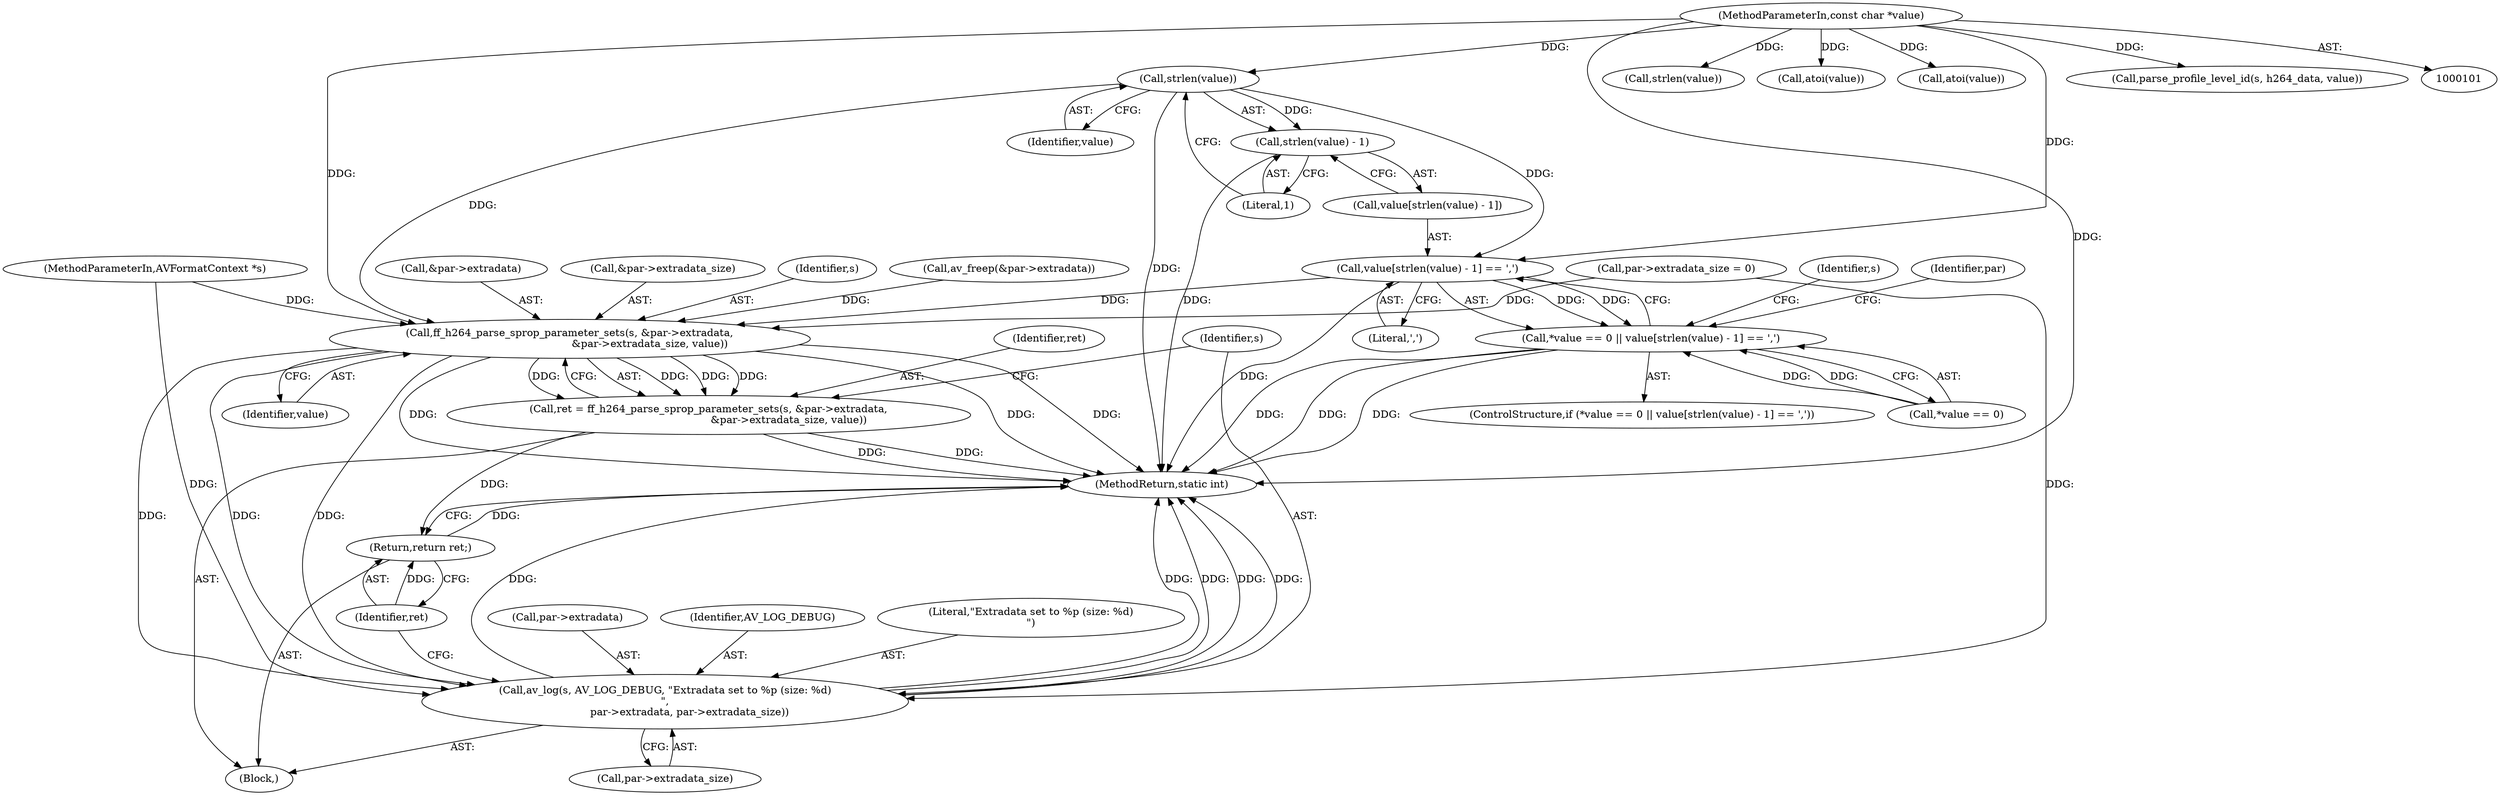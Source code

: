 digraph "0_FFmpeg_c42a1388a6d1bfd8001bf6a4241d8ca27e49326d@API" {
"1000176" [label="(Call,strlen(value))"];
"1000106" [label="(MethodParameterIn,const char *value)"];
"1000172" [label="(Call,value[strlen(value) - 1] == ',')"];
"1000167" [label="(Call,*value == 0 || value[strlen(value) - 1] == ',')"];
"1000199" [label="(Call,ff_h264_parse_sprop_parameter_sets(s, &par->extradata,\n                                                 &par->extradata_size, value))"];
"1000197" [label="(Call,ret = ff_h264_parse_sprop_parameter_sets(s, &par->extradata,\n                                                 &par->extradata_size, value))"];
"1000220" [label="(Return,return ret;)"];
"1000210" [label="(Call,av_log(s, AV_LOG_DEBUG, \"Extradata set to %p (size: %d)\n\",\n               par->extradata, par->extradata_size))"];
"1000175" [label="(Call,strlen(value) - 1)"];
"1000151" [label="(Call,strlen(value))"];
"1000211" [label="(Identifier,s)"];
"1000187" [label="(Call,par->extradata_size = 0)"];
"1000124" [label="(Call,atoi(value))"];
"1000179" [label="(Literal,',')"];
"1000172" [label="(Call,value[strlen(value) - 1] == ',')"];
"1000178" [label="(Literal,1)"];
"1000201" [label="(Call,&par->extradata)"];
"1000177" [label="(Identifier,value)"];
"1000106" [label="(MethodParameterIn,const char *value)"];
"1000130" [label="(Call,atoi(value))"];
"1000168" [label="(Call,*value == 0)"];
"1000164" [label="(Block,)"];
"1000221" [label="(Identifier,ret)"];
"1000175" [label="(Call,strlen(value) - 1)"];
"1000220" [label="(Return,return ret;)"];
"1000198" [label="(Identifier,ret)"];
"1000176" [label="(Call,strlen(value))"];
"1000199" [label="(Call,ff_h264_parse_sprop_parameter_sets(s, &par->extradata,\n                                                 &par->extradata_size, value))"];
"1000205" [label="(Call,&par->extradata_size)"];
"1000209" [label="(Identifier,value)"];
"1000200" [label="(Identifier,s)"];
"1000102" [label="(MethodParameterIn,AVFormatContext *s)"];
"1000214" [label="(Call,par->extradata)"];
"1000212" [label="(Identifier,AV_LOG_DEBUG)"];
"1000197" [label="(Call,ret = ff_h264_parse_sprop_parameter_sets(s, &par->extradata,\n                                                 &par->extradata_size, value))"];
"1000210" [label="(Call,av_log(s, AV_LOG_DEBUG, \"Extradata set to %p (size: %d)\n\",\n               par->extradata, par->extradata_size))"];
"1000217" [label="(Call,par->extradata_size)"];
"1000213" [label="(Literal,\"Extradata set to %p (size: %d)\n\")"];
"1000224" [label="(MethodReturn,static int)"];
"1000154" [label="(Call,parse_profile_level_id(s, h264_data, value))"];
"1000182" [label="(Identifier,s)"];
"1000166" [label="(ControlStructure,if (*value == 0 || value[strlen(value) - 1] == ','))"];
"1000189" [label="(Identifier,par)"];
"1000173" [label="(Call,value[strlen(value) - 1])"];
"1000167" [label="(Call,*value == 0 || value[strlen(value) - 1] == ',')"];
"1000192" [label="(Call,av_freep(&par->extradata))"];
"1000176" -> "1000175"  [label="AST: "];
"1000176" -> "1000177"  [label="CFG: "];
"1000177" -> "1000176"  [label="AST: "];
"1000178" -> "1000176"  [label="CFG: "];
"1000176" -> "1000224"  [label="DDG: "];
"1000176" -> "1000172"  [label="DDG: "];
"1000176" -> "1000175"  [label="DDG: "];
"1000106" -> "1000176"  [label="DDG: "];
"1000176" -> "1000199"  [label="DDG: "];
"1000106" -> "1000101"  [label="AST: "];
"1000106" -> "1000224"  [label="DDG: "];
"1000106" -> "1000124"  [label="DDG: "];
"1000106" -> "1000130"  [label="DDG: "];
"1000106" -> "1000151"  [label="DDG: "];
"1000106" -> "1000154"  [label="DDG: "];
"1000106" -> "1000172"  [label="DDG: "];
"1000106" -> "1000199"  [label="DDG: "];
"1000172" -> "1000167"  [label="AST: "];
"1000172" -> "1000179"  [label="CFG: "];
"1000173" -> "1000172"  [label="AST: "];
"1000179" -> "1000172"  [label="AST: "];
"1000167" -> "1000172"  [label="CFG: "];
"1000172" -> "1000224"  [label="DDG: "];
"1000172" -> "1000167"  [label="DDG: "];
"1000172" -> "1000167"  [label="DDG: "];
"1000172" -> "1000199"  [label="DDG: "];
"1000167" -> "1000166"  [label="AST: "];
"1000167" -> "1000168"  [label="CFG: "];
"1000168" -> "1000167"  [label="AST: "];
"1000182" -> "1000167"  [label="CFG: "];
"1000189" -> "1000167"  [label="CFG: "];
"1000167" -> "1000224"  [label="DDG: "];
"1000167" -> "1000224"  [label="DDG: "];
"1000167" -> "1000224"  [label="DDG: "];
"1000168" -> "1000167"  [label="DDG: "];
"1000168" -> "1000167"  [label="DDG: "];
"1000199" -> "1000197"  [label="AST: "];
"1000199" -> "1000209"  [label="CFG: "];
"1000200" -> "1000199"  [label="AST: "];
"1000201" -> "1000199"  [label="AST: "];
"1000205" -> "1000199"  [label="AST: "];
"1000209" -> "1000199"  [label="AST: "];
"1000197" -> "1000199"  [label="CFG: "];
"1000199" -> "1000224"  [label="DDG: "];
"1000199" -> "1000224"  [label="DDG: "];
"1000199" -> "1000224"  [label="DDG: "];
"1000199" -> "1000197"  [label="DDG: "];
"1000199" -> "1000197"  [label="DDG: "];
"1000199" -> "1000197"  [label="DDG: "];
"1000199" -> "1000197"  [label="DDG: "];
"1000102" -> "1000199"  [label="DDG: "];
"1000192" -> "1000199"  [label="DDG: "];
"1000187" -> "1000199"  [label="DDG: "];
"1000199" -> "1000210"  [label="DDG: "];
"1000199" -> "1000210"  [label="DDG: "];
"1000199" -> "1000210"  [label="DDG: "];
"1000197" -> "1000164"  [label="AST: "];
"1000198" -> "1000197"  [label="AST: "];
"1000211" -> "1000197"  [label="CFG: "];
"1000197" -> "1000224"  [label="DDG: "];
"1000197" -> "1000224"  [label="DDG: "];
"1000197" -> "1000220"  [label="DDG: "];
"1000220" -> "1000164"  [label="AST: "];
"1000220" -> "1000221"  [label="CFG: "];
"1000221" -> "1000220"  [label="AST: "];
"1000224" -> "1000220"  [label="CFG: "];
"1000220" -> "1000224"  [label="DDG: "];
"1000221" -> "1000220"  [label="DDG: "];
"1000210" -> "1000164"  [label="AST: "];
"1000210" -> "1000217"  [label="CFG: "];
"1000211" -> "1000210"  [label="AST: "];
"1000212" -> "1000210"  [label="AST: "];
"1000213" -> "1000210"  [label="AST: "];
"1000214" -> "1000210"  [label="AST: "];
"1000217" -> "1000210"  [label="AST: "];
"1000221" -> "1000210"  [label="CFG: "];
"1000210" -> "1000224"  [label="DDG: "];
"1000210" -> "1000224"  [label="DDG: "];
"1000210" -> "1000224"  [label="DDG: "];
"1000210" -> "1000224"  [label="DDG: "];
"1000210" -> "1000224"  [label="DDG: "];
"1000102" -> "1000210"  [label="DDG: "];
"1000187" -> "1000210"  [label="DDG: "];
"1000175" -> "1000173"  [label="AST: "];
"1000175" -> "1000178"  [label="CFG: "];
"1000178" -> "1000175"  [label="AST: "];
"1000173" -> "1000175"  [label="CFG: "];
"1000175" -> "1000224"  [label="DDG: "];
}
